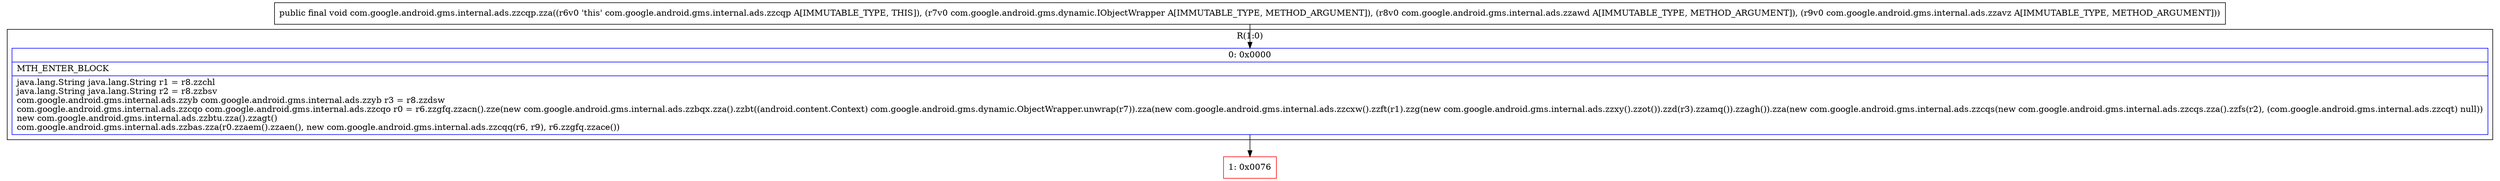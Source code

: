 digraph "CFG forcom.google.android.gms.internal.ads.zzcqp.zza(Lcom\/google\/android\/gms\/dynamic\/IObjectWrapper;Lcom\/google\/android\/gms\/internal\/ads\/zzawd;Lcom\/google\/android\/gms\/internal\/ads\/zzavz;)V" {
subgraph cluster_Region_1905266185 {
label = "R(1:0)";
node [shape=record,color=blue];
Node_0 [shape=record,label="{0\:\ 0x0000|MTH_ENTER_BLOCK\l|java.lang.String java.lang.String r1 = r8.zzchl\ljava.lang.String java.lang.String r2 = r8.zzbsv\lcom.google.android.gms.internal.ads.zzyb com.google.android.gms.internal.ads.zzyb r3 = r8.zzdsw\lcom.google.android.gms.internal.ads.zzcqo com.google.android.gms.internal.ads.zzcqo r0 = r6.zzgfq.zzacn().zze(new com.google.android.gms.internal.ads.zzbqx.zza().zzbt((android.content.Context) com.google.android.gms.dynamic.ObjectWrapper.unwrap(r7)).zza(new com.google.android.gms.internal.ads.zzcxw().zzft(r1).zzg(new com.google.android.gms.internal.ads.zzxy().zzot()).zzd(r3).zzamq()).zzagh()).zza(new com.google.android.gms.internal.ads.zzcqs(new com.google.android.gms.internal.ads.zzcqs.zza().zzfs(r2), (com.google.android.gms.internal.ads.zzcqt) null))\lnew com.google.android.gms.internal.ads.zzbtu.zza().zzagt()\lcom.google.android.gms.internal.ads.zzbas.zza(r0.zzaem().zzaen(), new com.google.android.gms.internal.ads.zzcqq(r6, r9), r6.zzgfq.zzace())\l}"];
}
Node_1 [shape=record,color=red,label="{1\:\ 0x0076}"];
MethodNode[shape=record,label="{public final void com.google.android.gms.internal.ads.zzcqp.zza((r6v0 'this' com.google.android.gms.internal.ads.zzcqp A[IMMUTABLE_TYPE, THIS]), (r7v0 com.google.android.gms.dynamic.IObjectWrapper A[IMMUTABLE_TYPE, METHOD_ARGUMENT]), (r8v0 com.google.android.gms.internal.ads.zzawd A[IMMUTABLE_TYPE, METHOD_ARGUMENT]), (r9v0 com.google.android.gms.internal.ads.zzavz A[IMMUTABLE_TYPE, METHOD_ARGUMENT])) }"];
MethodNode -> Node_0;
Node_0 -> Node_1;
}

